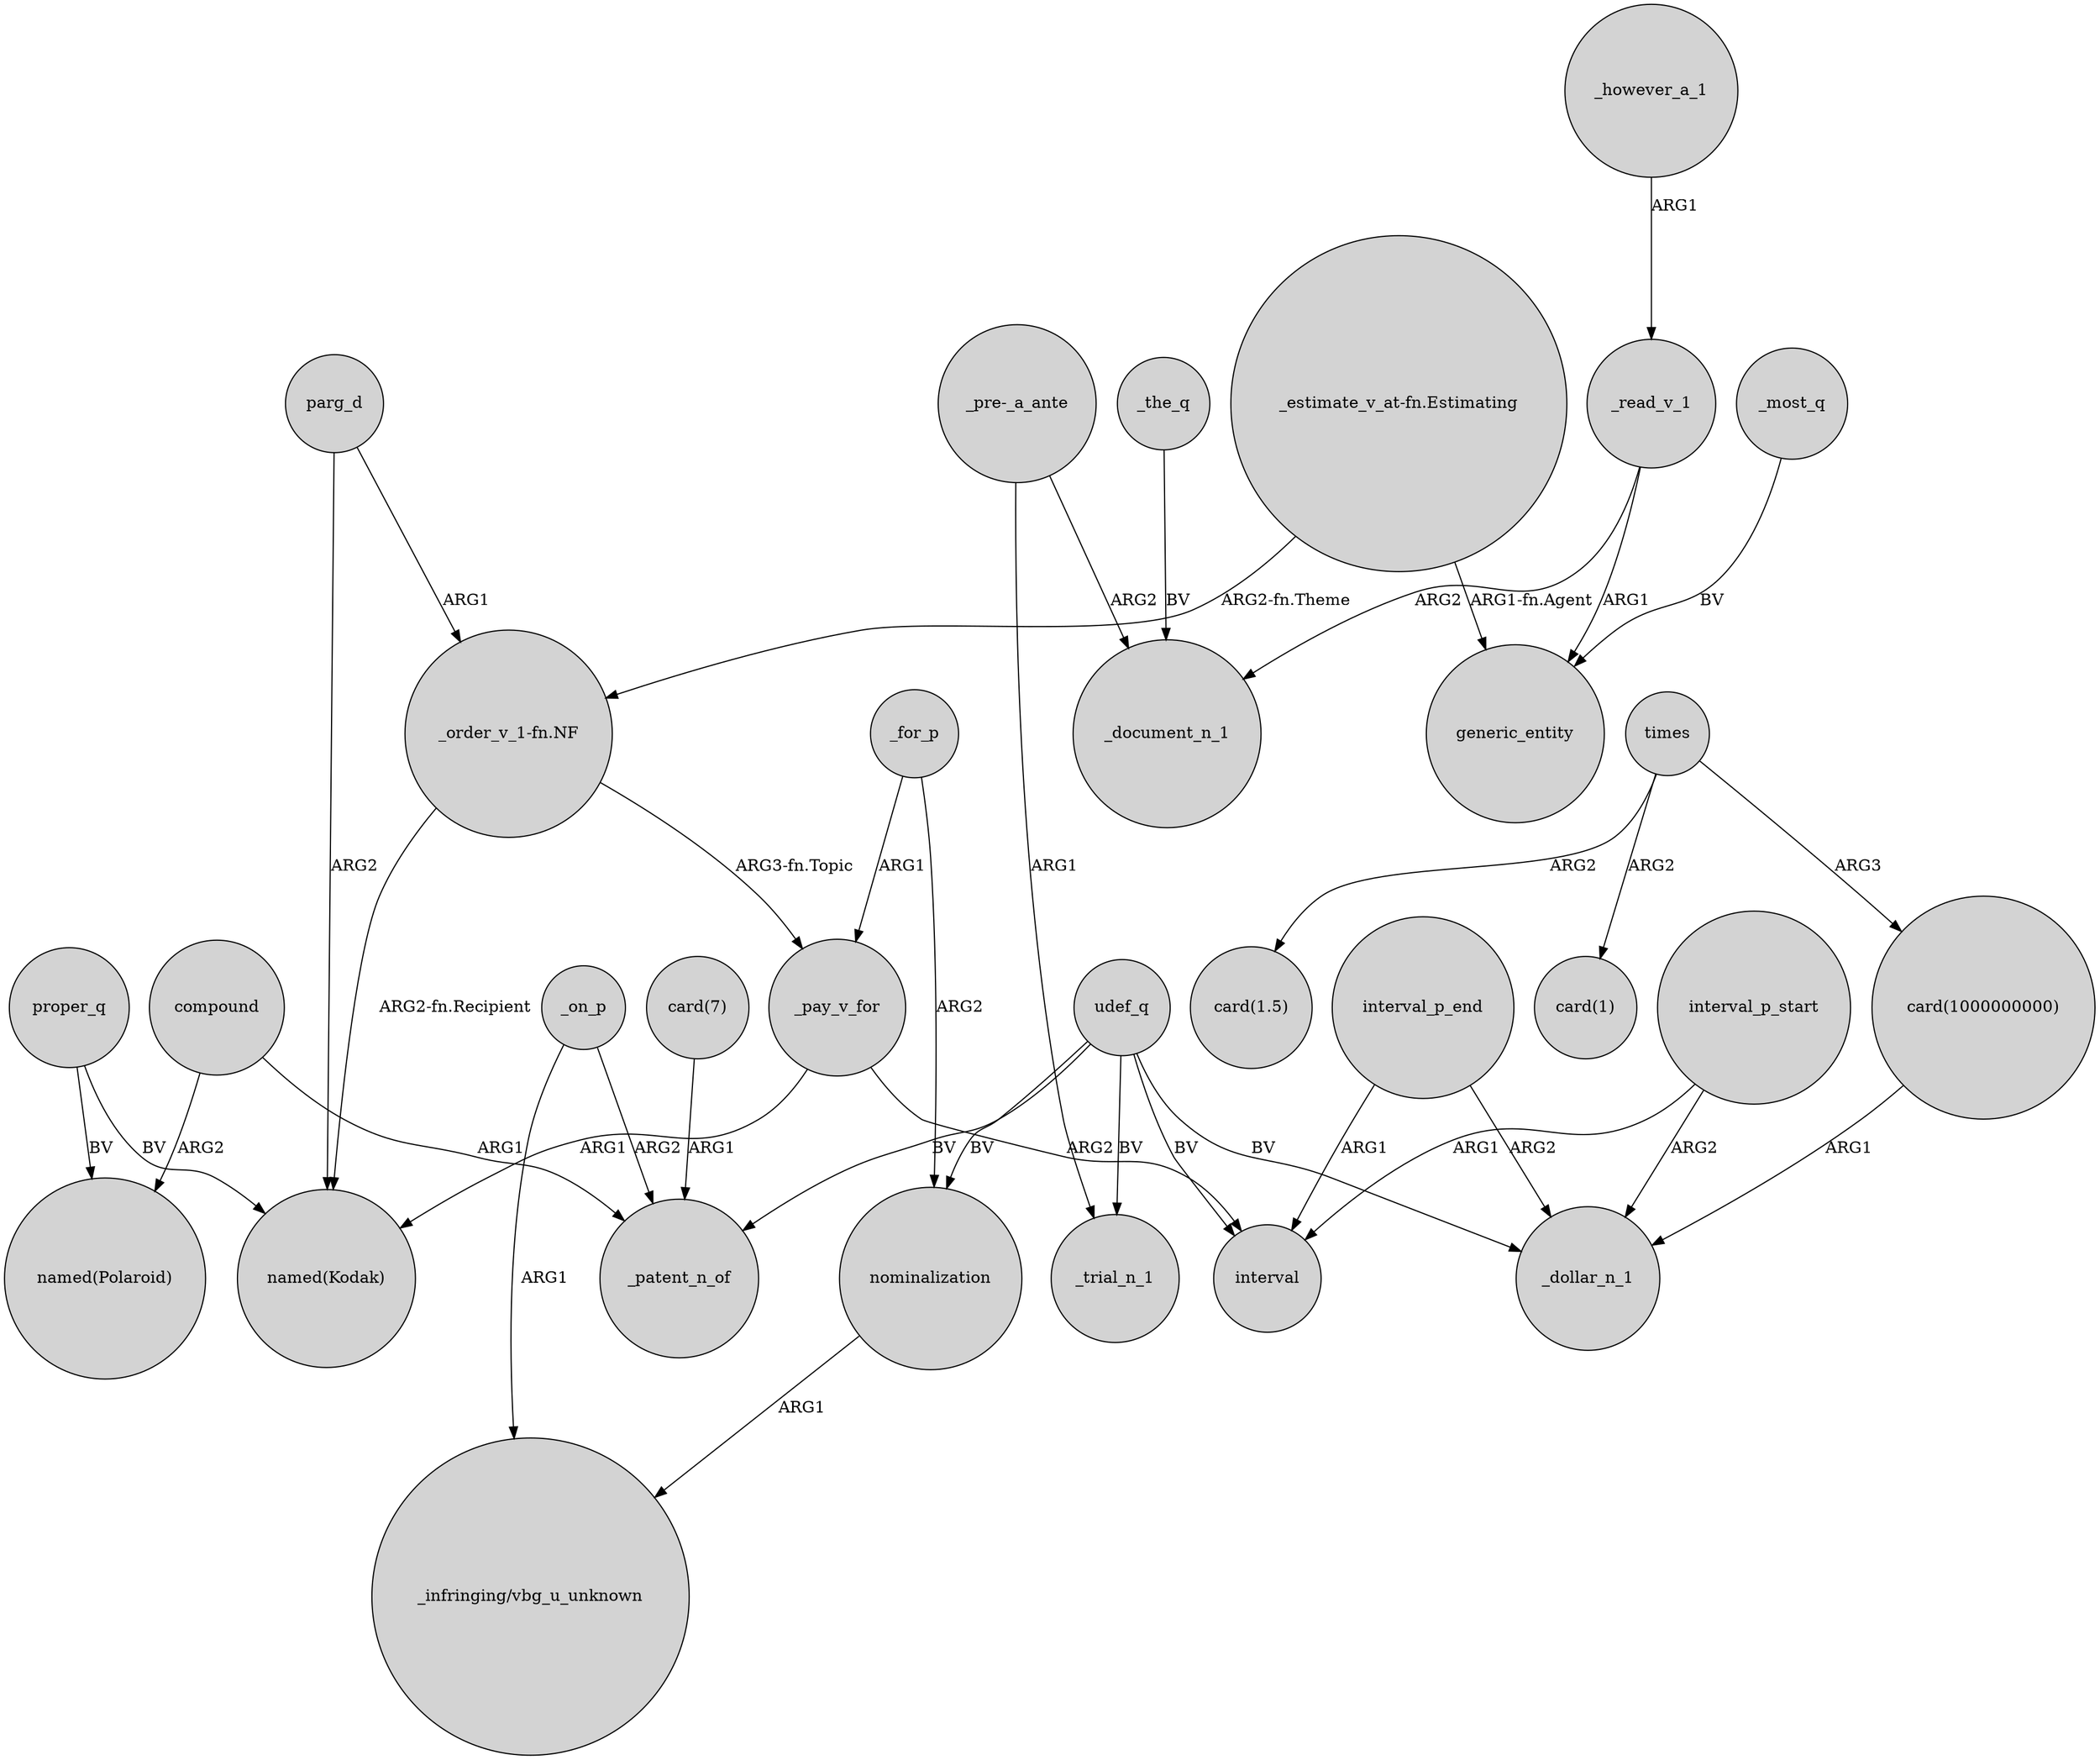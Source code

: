 digraph {
	node [shape=circle style=filled]
	"_estimate_v_at-fn.Estimating" -> "_order_v_1-fn.NF" [label="ARG2-fn.Theme"]
	_the_q -> _document_n_1 [label=BV]
	_pay_v_for -> interval [label=ARG2]
	parg_d -> "named(Kodak)" [label=ARG2]
	_on_p -> _patent_n_of [label=ARG2]
	_read_v_1 -> generic_entity [label=ARG1]
	"card(7)" -> _patent_n_of [label=ARG1]
	_for_p -> _pay_v_for [label=ARG1]
	times -> "card(1.5)" [label=ARG2]
	"_pre-_a_ante" -> _document_n_1 [label=ARG2]
	compound -> _patent_n_of [label=ARG1]
	"_order_v_1-fn.NF" -> _pay_v_for [label="ARG3-fn.Topic"]
	_for_p -> nominalization [label=ARG2]
	_read_v_1 -> _document_n_1 [label=ARG2]
	times -> "card(1000000000)" [label=ARG3]
	"_pre-_a_ante" -> _trial_n_1 [label=ARG1]
	compound -> "named(Polaroid)" [label=ARG2]
	proper_q -> "named(Polaroid)" [label=BV]
	udef_q -> _patent_n_of [label=BV]
	proper_q -> "named(Kodak)" [label=BV]
	interval_p_start -> interval [label=ARG1]
	times -> "card(1)" [label=ARG2]
	udef_q -> _trial_n_1 [label=BV]
	"_order_v_1-fn.NF" -> "named(Kodak)" [label="ARG2-fn.Recipient"]
	_on_p -> "_infringing/vbg_u_unknown" [label=ARG1]
	udef_q -> nominalization [label=BV]
	_pay_v_for -> "named(Kodak)" [label=ARG1]
	interval_p_start -> _dollar_n_1 [label=ARG2]
	_however_a_1 -> _read_v_1 [label=ARG1]
	interval_p_end -> interval [label=ARG1]
	"_estimate_v_at-fn.Estimating" -> generic_entity [label="ARG1-fn.Agent"]
	parg_d -> "_order_v_1-fn.NF" [label=ARG1]
	interval_p_end -> _dollar_n_1 [label=ARG2]
	"card(1000000000)" -> _dollar_n_1 [label=ARG1]
	nominalization -> "_infringing/vbg_u_unknown" [label=ARG1]
	udef_q -> interval [label=BV]
	_most_q -> generic_entity [label=BV]
	udef_q -> _dollar_n_1 [label=BV]
}
